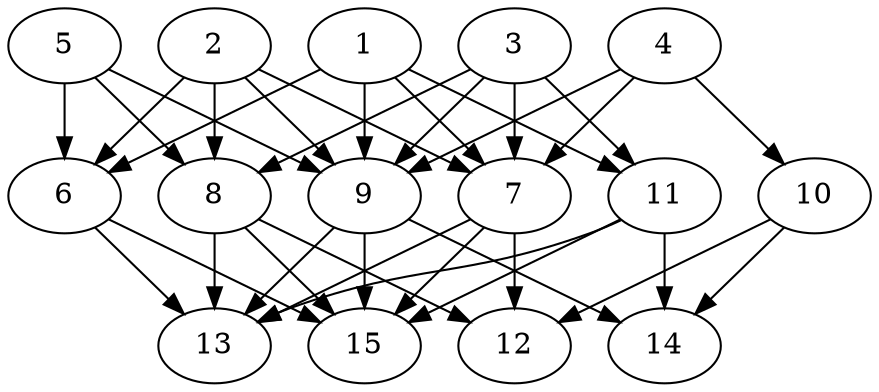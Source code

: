 // DAG automatically generated by daggen at Thu Oct  3 13:59:26 2019
// ./daggen --dot -n 15 --ccr 0.5 --fat 0.7 --regular 0.9 --density 0.9 --mindata 5242880 --maxdata 52428800 
digraph G {
  1 [size="53059584", alpha="0.19", expect_size="26529792"] 
  1 -> 6 [size ="26529792"]
  1 -> 7 [size ="26529792"]
  1 -> 9 [size ="26529792"]
  1 -> 11 [size ="26529792"]
  2 [size="54075392", alpha="0.17", expect_size="27037696"] 
  2 -> 6 [size ="27037696"]
  2 -> 7 [size ="27037696"]
  2 -> 8 [size ="27037696"]
  2 -> 9 [size ="27037696"]
  3 [size="96137216", alpha="0.02", expect_size="48068608"] 
  3 -> 7 [size ="48068608"]
  3 -> 8 [size ="48068608"]
  3 -> 9 [size ="48068608"]
  3 -> 11 [size ="48068608"]
  4 [size="92266496", alpha="0.16", expect_size="46133248"] 
  4 -> 7 [size ="46133248"]
  4 -> 9 [size ="46133248"]
  4 -> 10 [size ="46133248"]
  5 [size="13432832", alpha="0.05", expect_size="6716416"] 
  5 -> 6 [size ="6716416"]
  5 -> 8 [size ="6716416"]
  5 -> 9 [size ="6716416"]
  6 [size="48994304", alpha="0.09", expect_size="24497152"] 
  6 -> 13 [size ="24497152"]
  6 -> 15 [size ="24497152"]
  7 [size="104355840", alpha="0.00", expect_size="52177920"] 
  7 -> 12 [size ="52177920"]
  7 -> 13 [size ="52177920"]
  7 -> 15 [size ="52177920"]
  8 [size="28203008", alpha="0.11", expect_size="14101504"] 
  8 -> 12 [size ="14101504"]
  8 -> 13 [size ="14101504"]
  8 -> 15 [size ="14101504"]
  9 [size="90191872", alpha="0.17", expect_size="45095936"] 
  9 -> 13 [size ="45095936"]
  9 -> 14 [size ="45095936"]
  9 -> 15 [size ="45095936"]
  10 [size="41541632", alpha="0.15", expect_size="20770816"] 
  10 -> 12 [size ="20770816"]
  10 -> 14 [size ="20770816"]
  11 [size="85538816", alpha="0.06", expect_size="42769408"] 
  11 -> 13 [size ="42769408"]
  11 -> 14 [size ="42769408"]
  11 -> 15 [size ="42769408"]
  12 [size="82722816", alpha="0.13", expect_size="41361408"] 
  13 [size="70023168", alpha="0.19", expect_size="35011584"] 
  14 [size="78934016", alpha="0.11", expect_size="39467008"] 
  15 [size="60983296", alpha="0.16", expect_size="30491648"] 
}
